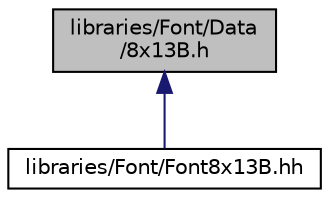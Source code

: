 digraph "libraries/Font/Data/8x13B.h"
{
  edge [fontname="Helvetica",fontsize="10",labelfontname="Helvetica",labelfontsize="10"];
  node [fontname="Helvetica",fontsize="10",shape=record];
  Node1 [label="libraries/Font/Data\l/8x13B.h",height=0.2,width=0.4,color="black", fillcolor="grey75", style="filled", fontcolor="black"];
  Node1 -> Node2 [dir="back",color="midnightblue",fontsize="10",style="solid",fontname="Helvetica"];
  Node2 [label="libraries/Font/Font8x13B.hh",height=0.2,width=0.4,color="black", fillcolor="white", style="filled",URL="$d9/d47/Font8x13B_8hh.html"];
}
